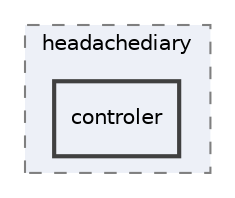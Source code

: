 digraph "C:/Users/Ydrani/Programmation/Java/MyHeadacheDiary/HeadacheDiary/src/main/java/com/example/headachediary/controler"
{
 // LATEX_PDF_SIZE
  edge [fontname="Helvetica",fontsize="10",labelfontname="Helvetica",labelfontsize="10"];
  node [fontname="Helvetica",fontsize="10",shape=record];
  compound=true
  subgraph clusterdir_cda661a52034550208f7ce92b69f5a62 {
    graph [ bgcolor="#edf0f7", pencolor="grey50", style="filled,dashed,", label="headachediary", fontname="Helvetica", fontsize="10", URL="dir_cda661a52034550208f7ce92b69f5a62.html"]
  dir_1890d13e960c8eb5246a75a97e709471 [shape=box, label="controler", style="filled,bold,", fillcolor="#edf0f7", color="grey25", URL="dir_1890d13e960c8eb5246a75a97e709471.html"];
  }
}
